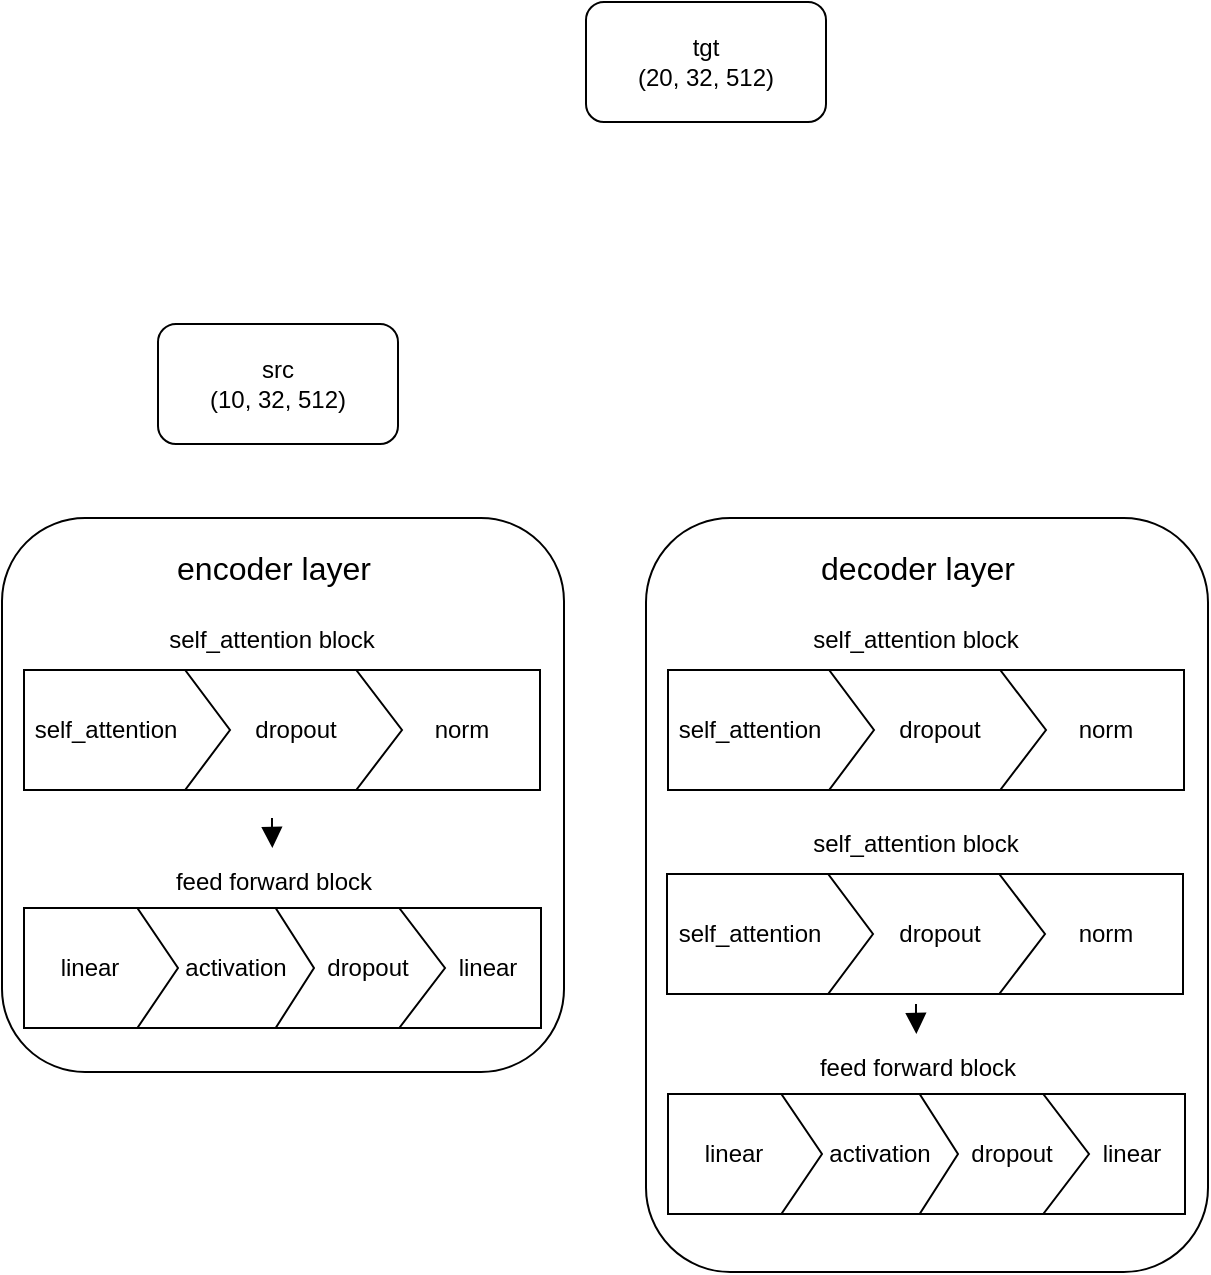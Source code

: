 <mxfile version="24.7.8">
  <diagram name="第 1 页" id="qHCgXSYTzzumiglc0Adv">
    <mxGraphModel dx="997" dy="984" grid="0" gridSize="10" guides="1" tooltips="1" connect="1" arrows="1" fold="1" page="0" pageScale="1" pageWidth="827" pageHeight="1169" math="0" shadow="0">
      <root>
        <mxCell id="0" />
        <mxCell id="1" parent="0" />
        <mxCell id="DD-taFXnz9ZpeqrUZeBg-1" value="src&lt;div&gt;(10, 32, 512)&lt;/div&gt;" style="rounded=1;whiteSpace=wrap;html=1;" parent="1" vertex="1">
          <mxGeometry x="-50" y="37" width="120" height="60" as="geometry" />
        </mxCell>
        <mxCell id="DD-taFXnz9ZpeqrUZeBg-2" value="tgt&lt;div&gt;(20, 32, 512)&lt;/div&gt;" style="rounded=1;whiteSpace=wrap;html=1;" parent="1" vertex="1">
          <mxGeometry x="164" y="-124" width="120" height="60" as="geometry" />
        </mxCell>
        <mxCell id="vtAY9cTU2vYuFBfP6n2g-21" value="" style="rounded=1;whiteSpace=wrap;html=1;" vertex="1" parent="1">
          <mxGeometry x="-128" y="134" width="281" height="277" as="geometry" />
        </mxCell>
        <mxCell id="vtAY9cTU2vYuFBfP6n2g-27" value="&lt;font style=&quot;font-size: 12px;&quot;&gt;self_attention block&lt;/font&gt;" style="text;html=1;align=center;verticalAlign=middle;whiteSpace=wrap;rounded=0;fontSize=16;" vertex="1" parent="1">
          <mxGeometry x="-55" y="178" width="123.5" height="30" as="geometry" />
        </mxCell>
        <mxCell id="vtAY9cTU2vYuFBfP6n2g-35" value="&lt;font style=&quot;font-size: 12px;&quot;&gt;feed forward block&lt;/font&gt;" style="text;html=1;align=center;verticalAlign=middle;whiteSpace=wrap;rounded=0;fontSize=16;" vertex="1" parent="1">
          <mxGeometry x="-54.25" y="299" width="123.5" height="30" as="geometry" />
        </mxCell>
        <mxCell id="vtAY9cTU2vYuFBfP6n2g-36" value="encoder layer" style="text;html=1;align=center;verticalAlign=middle;whiteSpace=wrap;rounded=0;fontSize=16;" vertex="1" parent="1">
          <mxGeometry x="-52.25" y="144" width="120.25" height="30" as="geometry" />
        </mxCell>
        <mxCell id="vtAY9cTU2vYuFBfP6n2g-44" value="" style="rounded=0;whiteSpace=wrap;html=1;" vertex="1" parent="1">
          <mxGeometry x="21" y="210" width="120" height="60" as="geometry" />
        </mxCell>
        <mxCell id="vtAY9cTU2vYuFBfP6n2g-45" value="" style="verticalLabelPosition=bottom;verticalAlign=top;html=1;shape=offPageConnector;rounded=0;size=0.211;direction=north;" vertex="1" parent="1">
          <mxGeometry x="-36.5" y="210" width="108.5" height="60" as="geometry" />
        </mxCell>
        <mxCell id="vtAY9cTU2vYuFBfP6n2g-47" value="" style="verticalLabelPosition=bottom;verticalAlign=top;html=1;shape=offPageConnector;rounded=0;size=0.218;direction=north;" vertex="1" parent="1">
          <mxGeometry x="-117" y="210" width="103" height="60" as="geometry" />
        </mxCell>
        <mxCell id="vtAY9cTU2vYuFBfP6n2g-48" value="&lt;font style=&quot;font-size: 12px;&quot;&gt;self_attention&lt;/font&gt;" style="text;html=1;align=center;verticalAlign=middle;whiteSpace=wrap;rounded=0;fontSize=16;" vertex="1" parent="1">
          <mxGeometry x="-106" y="223" width="60" height="30" as="geometry" />
        </mxCell>
        <mxCell id="vtAY9cTU2vYuFBfP6n2g-49" value="&lt;font style=&quot;font-size: 12px;&quot;&gt;dropout&lt;/font&gt;" style="text;html=1;align=center;verticalAlign=middle;whiteSpace=wrap;rounded=0;fontSize=16;" vertex="1" parent="1">
          <mxGeometry x="-11" y="223" width="60" height="30" as="geometry" />
        </mxCell>
        <mxCell id="vtAY9cTU2vYuFBfP6n2g-50" value="&lt;font style=&quot;font-size: 12px;&quot;&gt;norm&lt;/font&gt;" style="text;html=1;align=center;verticalAlign=middle;whiteSpace=wrap;rounded=0;fontSize=16;" vertex="1" parent="1">
          <mxGeometry x="72" y="223" width="60" height="30" as="geometry" />
        </mxCell>
        <mxCell id="vtAY9cTU2vYuFBfP6n2g-51" value="" style="rounded=0;whiteSpace=wrap;html=1;" vertex="1" parent="1">
          <mxGeometry x="21.5" y="329" width="120" height="60" as="geometry" />
        </mxCell>
        <mxCell id="vtAY9cTU2vYuFBfP6n2g-52" value="" style="verticalLabelPosition=bottom;verticalAlign=top;html=1;shape=offPageConnector;rounded=0;size=0.211;direction=north;" vertex="1" parent="1">
          <mxGeometry x="-15" y="329" width="108.5" height="60" as="geometry" />
        </mxCell>
        <mxCell id="vtAY9cTU2vYuFBfP6n2g-53" value="" style="verticalLabelPosition=bottom;verticalAlign=top;html=1;shape=offPageConnector;rounded=0;size=0.218;direction=north;" vertex="1" parent="1">
          <mxGeometry x="-60" y="329" width="88" height="60" as="geometry" />
        </mxCell>
        <mxCell id="vtAY9cTU2vYuFBfP6n2g-54" value="&lt;font style=&quot;font-size: 12px;&quot;&gt;activation&lt;/font&gt;" style="text;html=1;align=center;verticalAlign=middle;whiteSpace=wrap;rounded=0;fontSize=16;" vertex="1" parent="1">
          <mxGeometry x="-41" y="341.5" width="60" height="30" as="geometry" />
        </mxCell>
        <mxCell id="vtAY9cTU2vYuFBfP6n2g-55" value="&lt;font style=&quot;font-size: 12px;&quot;&gt;dropout&lt;/font&gt;" style="text;html=1;align=center;verticalAlign=middle;whiteSpace=wrap;rounded=0;fontSize=16;" vertex="1" parent="1">
          <mxGeometry x="24.5" y="342" width="60" height="30" as="geometry" />
        </mxCell>
        <mxCell id="vtAY9cTU2vYuFBfP6n2g-56" value="&lt;font style=&quot;font-size: 12px;&quot;&gt;linear&lt;/font&gt;" style="text;html=1;align=center;verticalAlign=middle;whiteSpace=wrap;rounded=0;fontSize=16;" vertex="1" parent="1">
          <mxGeometry x="89" y="343" width="51.5" height="27" as="geometry" />
        </mxCell>
        <mxCell id="vtAY9cTU2vYuFBfP6n2g-57" value="" style="verticalLabelPosition=bottom;verticalAlign=top;html=1;shape=offPageConnector;rounded=0;size=0.264;direction=north;" vertex="1" parent="1">
          <mxGeometry x="-117" y="329" width="77" height="60" as="geometry" />
        </mxCell>
        <mxCell id="vtAY9cTU2vYuFBfP6n2g-58" value="&lt;font style=&quot;font-size: 12px;&quot;&gt;linear&lt;/font&gt;" style="text;html=1;align=center;verticalAlign=middle;whiteSpace=wrap;rounded=0;fontSize=16;" vertex="1" parent="1">
          <mxGeometry x="-114" y="342" width="60" height="30" as="geometry" />
        </mxCell>
        <mxCell id="vtAY9cTU2vYuFBfP6n2g-61" value="" style="endArrow=block;html=1;rounded=0;fontSize=12;startSize=8;endSize=8;curved=1;endFill=1;" edge="1" parent="1" target="vtAY9cTU2vYuFBfP6n2g-35">
          <mxGeometry width="50" height="50" relative="1" as="geometry">
            <mxPoint x="7" y="284" as="sourcePoint" />
            <mxPoint x="57" y="234" as="targetPoint" />
            <Array as="points">
              <mxPoint x="7" y="291" />
            </Array>
          </mxGeometry>
        </mxCell>
        <mxCell id="vtAY9cTU2vYuFBfP6n2g-62" value="" style="rounded=1;whiteSpace=wrap;html=1;" vertex="1" parent="1">
          <mxGeometry x="194" y="134" width="281" height="377" as="geometry" />
        </mxCell>
        <mxCell id="vtAY9cTU2vYuFBfP6n2g-63" value="&lt;font style=&quot;font-size: 12px;&quot;&gt;self_attention block&lt;/font&gt;" style="text;html=1;align=center;verticalAlign=middle;whiteSpace=wrap;rounded=0;fontSize=16;" vertex="1" parent="1">
          <mxGeometry x="267" y="178" width="123.5" height="30" as="geometry" />
        </mxCell>
        <mxCell id="vtAY9cTU2vYuFBfP6n2g-64" value="&lt;font style=&quot;font-size: 12px;&quot;&gt;feed forward block&lt;/font&gt;" style="text;html=1;align=center;verticalAlign=middle;whiteSpace=wrap;rounded=0;fontSize=16;" vertex="1" parent="1">
          <mxGeometry x="267.75" y="392" width="123.5" height="30" as="geometry" />
        </mxCell>
        <mxCell id="vtAY9cTU2vYuFBfP6n2g-65" value="decoder layer" style="text;html=1;align=center;verticalAlign=middle;whiteSpace=wrap;rounded=0;fontSize=16;" vertex="1" parent="1">
          <mxGeometry x="269.75" y="144" width="120.25" height="30" as="geometry" />
        </mxCell>
        <mxCell id="vtAY9cTU2vYuFBfP6n2g-66" value="" style="rounded=0;whiteSpace=wrap;html=1;" vertex="1" parent="1">
          <mxGeometry x="343" y="210" width="120" height="60" as="geometry" />
        </mxCell>
        <mxCell id="vtAY9cTU2vYuFBfP6n2g-67" value="" style="verticalLabelPosition=bottom;verticalAlign=top;html=1;shape=offPageConnector;rounded=0;size=0.211;direction=north;" vertex="1" parent="1">
          <mxGeometry x="285.5" y="210" width="108.5" height="60" as="geometry" />
        </mxCell>
        <mxCell id="vtAY9cTU2vYuFBfP6n2g-68" value="" style="verticalLabelPosition=bottom;verticalAlign=top;html=1;shape=offPageConnector;rounded=0;size=0.218;direction=north;" vertex="1" parent="1">
          <mxGeometry x="205" y="210" width="103" height="60" as="geometry" />
        </mxCell>
        <mxCell id="vtAY9cTU2vYuFBfP6n2g-69" value="&lt;font style=&quot;font-size: 12px;&quot;&gt;self_attention&lt;/font&gt;" style="text;html=1;align=center;verticalAlign=middle;whiteSpace=wrap;rounded=0;fontSize=16;" vertex="1" parent="1">
          <mxGeometry x="216" y="223" width="60" height="30" as="geometry" />
        </mxCell>
        <mxCell id="vtAY9cTU2vYuFBfP6n2g-70" value="&lt;font style=&quot;font-size: 12px;&quot;&gt;dropout&lt;/font&gt;" style="text;html=1;align=center;verticalAlign=middle;whiteSpace=wrap;rounded=0;fontSize=16;" vertex="1" parent="1">
          <mxGeometry x="311" y="223" width="60" height="30" as="geometry" />
        </mxCell>
        <mxCell id="vtAY9cTU2vYuFBfP6n2g-71" value="&lt;font style=&quot;font-size: 12px;&quot;&gt;norm&lt;/font&gt;" style="text;html=1;align=center;verticalAlign=middle;whiteSpace=wrap;rounded=0;fontSize=16;" vertex="1" parent="1">
          <mxGeometry x="394" y="223" width="60" height="30" as="geometry" />
        </mxCell>
        <mxCell id="vtAY9cTU2vYuFBfP6n2g-72" value="" style="rounded=0;whiteSpace=wrap;html=1;" vertex="1" parent="1">
          <mxGeometry x="343.5" y="422" width="120" height="60" as="geometry" />
        </mxCell>
        <mxCell id="vtAY9cTU2vYuFBfP6n2g-73" value="" style="verticalLabelPosition=bottom;verticalAlign=top;html=1;shape=offPageConnector;rounded=0;size=0.211;direction=north;" vertex="1" parent="1">
          <mxGeometry x="307" y="422" width="108.5" height="60" as="geometry" />
        </mxCell>
        <mxCell id="vtAY9cTU2vYuFBfP6n2g-74" value="" style="verticalLabelPosition=bottom;verticalAlign=top;html=1;shape=offPageConnector;rounded=0;size=0.218;direction=north;" vertex="1" parent="1">
          <mxGeometry x="262" y="422" width="88" height="60" as="geometry" />
        </mxCell>
        <mxCell id="vtAY9cTU2vYuFBfP6n2g-75" value="&lt;font style=&quot;font-size: 12px;&quot;&gt;activation&lt;/font&gt;" style="text;html=1;align=center;verticalAlign=middle;whiteSpace=wrap;rounded=0;fontSize=16;" vertex="1" parent="1">
          <mxGeometry x="281" y="434.5" width="60" height="30" as="geometry" />
        </mxCell>
        <mxCell id="vtAY9cTU2vYuFBfP6n2g-76" value="&lt;font style=&quot;font-size: 12px;&quot;&gt;dropout&lt;/font&gt;" style="text;html=1;align=center;verticalAlign=middle;whiteSpace=wrap;rounded=0;fontSize=16;" vertex="1" parent="1">
          <mxGeometry x="346.5" y="435" width="60" height="30" as="geometry" />
        </mxCell>
        <mxCell id="vtAY9cTU2vYuFBfP6n2g-77" value="&lt;font style=&quot;font-size: 12px;&quot;&gt;linear&lt;/font&gt;" style="text;html=1;align=center;verticalAlign=middle;whiteSpace=wrap;rounded=0;fontSize=16;" vertex="1" parent="1">
          <mxGeometry x="411" y="436" width="51.5" height="27" as="geometry" />
        </mxCell>
        <mxCell id="vtAY9cTU2vYuFBfP6n2g-78" value="" style="verticalLabelPosition=bottom;verticalAlign=top;html=1;shape=offPageConnector;rounded=0;size=0.264;direction=north;" vertex="1" parent="1">
          <mxGeometry x="205" y="422" width="77" height="60" as="geometry" />
        </mxCell>
        <mxCell id="vtAY9cTU2vYuFBfP6n2g-79" value="&lt;font style=&quot;font-size: 12px;&quot;&gt;linear&lt;/font&gt;" style="text;html=1;align=center;verticalAlign=middle;whiteSpace=wrap;rounded=0;fontSize=16;" vertex="1" parent="1">
          <mxGeometry x="208" y="435" width="60" height="30" as="geometry" />
        </mxCell>
        <mxCell id="vtAY9cTU2vYuFBfP6n2g-80" value="" style="endArrow=block;html=1;rounded=0;fontSize=12;startSize=8;endSize=8;curved=1;endFill=1;" edge="1" parent="1" target="vtAY9cTU2vYuFBfP6n2g-64">
          <mxGeometry width="50" height="50" relative="1" as="geometry">
            <mxPoint x="329" y="377" as="sourcePoint" />
            <mxPoint x="379" y="327" as="targetPoint" />
            <Array as="points">
              <mxPoint x="329" y="384" />
            </Array>
          </mxGeometry>
        </mxCell>
        <mxCell id="vtAY9cTU2vYuFBfP6n2g-88" value="&lt;font style=&quot;font-size: 12px;&quot;&gt;self_attention block&lt;/font&gt;" style="text;html=1;align=center;verticalAlign=middle;whiteSpace=wrap;rounded=0;fontSize=16;" vertex="1" parent="1">
          <mxGeometry x="266.5" y="280" width="123.5" height="30" as="geometry" />
        </mxCell>
        <mxCell id="vtAY9cTU2vYuFBfP6n2g-89" value="" style="rounded=0;whiteSpace=wrap;html=1;" vertex="1" parent="1">
          <mxGeometry x="342.5" y="312" width="120" height="60" as="geometry" />
        </mxCell>
        <mxCell id="vtAY9cTU2vYuFBfP6n2g-90" value="" style="verticalLabelPosition=bottom;verticalAlign=top;html=1;shape=offPageConnector;rounded=0;size=0.211;direction=north;" vertex="1" parent="1">
          <mxGeometry x="285" y="312" width="108.5" height="60" as="geometry" />
        </mxCell>
        <mxCell id="vtAY9cTU2vYuFBfP6n2g-91" value="" style="verticalLabelPosition=bottom;verticalAlign=top;html=1;shape=offPageConnector;rounded=0;size=0.218;direction=north;" vertex="1" parent="1">
          <mxGeometry x="204.5" y="312" width="103" height="60" as="geometry" />
        </mxCell>
        <mxCell id="vtAY9cTU2vYuFBfP6n2g-92" value="&lt;font style=&quot;font-size: 12px;&quot;&gt;self_attention&lt;/font&gt;" style="text;html=1;align=center;verticalAlign=middle;whiteSpace=wrap;rounded=0;fontSize=16;" vertex="1" parent="1">
          <mxGeometry x="215.5" y="325" width="60" height="30" as="geometry" />
        </mxCell>
        <mxCell id="vtAY9cTU2vYuFBfP6n2g-93" value="&lt;font style=&quot;font-size: 12px;&quot;&gt;dropout&lt;/font&gt;" style="text;html=1;align=center;verticalAlign=middle;whiteSpace=wrap;rounded=0;fontSize=16;" vertex="1" parent="1">
          <mxGeometry x="310.5" y="325" width="60" height="30" as="geometry" />
        </mxCell>
        <mxCell id="vtAY9cTU2vYuFBfP6n2g-94" value="&lt;font style=&quot;font-size: 12px;&quot;&gt;norm&lt;/font&gt;" style="text;html=1;align=center;verticalAlign=middle;whiteSpace=wrap;rounded=0;fontSize=16;" vertex="1" parent="1">
          <mxGeometry x="393.5" y="325" width="60" height="30" as="geometry" />
        </mxCell>
      </root>
    </mxGraphModel>
  </diagram>
</mxfile>

